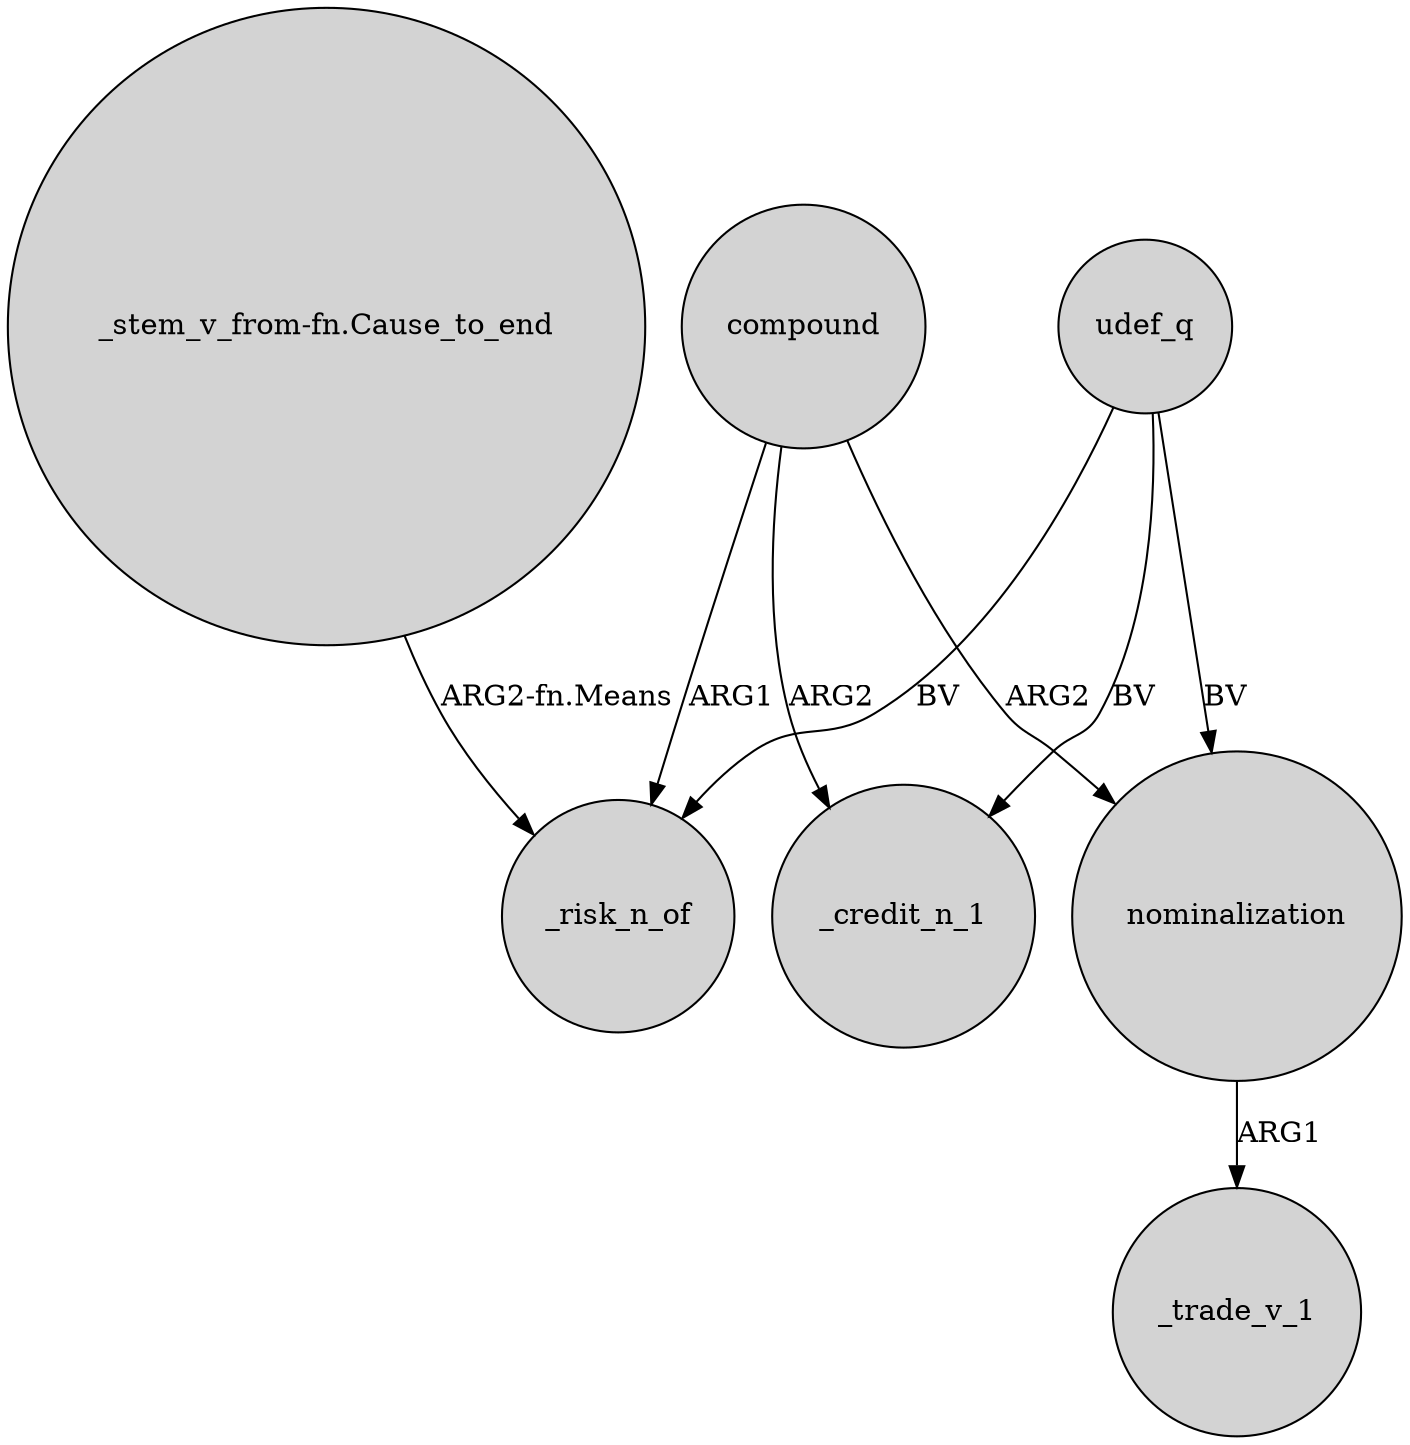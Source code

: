 digraph {
	node [shape=circle style=filled]
	udef_q -> _risk_n_of [label=BV]
	compound -> _credit_n_1 [label=ARG2]
	"_stem_v_from-fn.Cause_to_end" -> _risk_n_of [label="ARG2-fn.Means"]
	compound -> nominalization [label=ARG2]
	udef_q -> _credit_n_1 [label=BV]
	nominalization -> _trade_v_1 [label=ARG1]
	udef_q -> nominalization [label=BV]
	compound -> _risk_n_of [label=ARG1]
}
